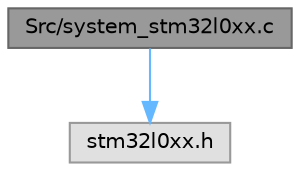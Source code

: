 digraph "Src/system_stm32l0xx.c"
{
 // LATEX_PDF_SIZE
  bgcolor="transparent";
  edge [fontname=Helvetica,fontsize=10,labelfontname=Helvetica,labelfontsize=10];
  node [fontname=Helvetica,fontsize=10,shape=box,height=0.2,width=0.4];
  Node1 [label="Src/system_stm32l0xx.c",height=0.2,width=0.4,color="gray40", fillcolor="grey60", style="filled", fontcolor="black",tooltip="CMSIS Cortex-M0+ Device Peripheral Access Layer System Source File."];
  Node1 -> Node2 [color="steelblue1",style="solid"];
  Node2 [label="stm32l0xx.h",height=0.2,width=0.4,color="grey60", fillcolor="#E0E0E0", style="filled",tooltip=" "];
}

